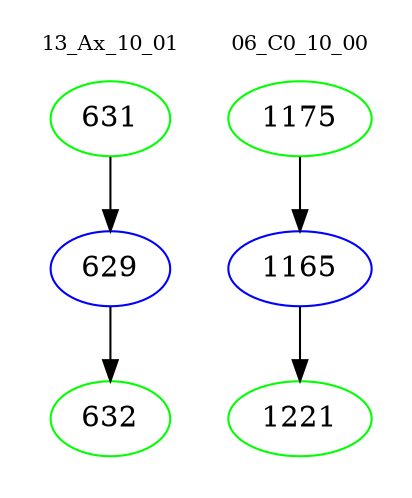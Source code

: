 digraph{
subgraph cluster_0 {
color = white
label = "13_Ax_10_01";
fontsize=10;
T0_631 [label="631", color="green"]
T0_631 -> T0_629 [color="black"]
T0_629 [label="629", color="blue"]
T0_629 -> T0_632 [color="black"]
T0_632 [label="632", color="green"]
}
subgraph cluster_1 {
color = white
label = "06_C0_10_00";
fontsize=10;
T1_1175 [label="1175", color="green"]
T1_1175 -> T1_1165 [color="black"]
T1_1165 [label="1165", color="blue"]
T1_1165 -> T1_1221 [color="black"]
T1_1221 [label="1221", color="green"]
}
}
